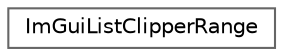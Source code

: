 digraph "Graphical Class Hierarchy"
{
 // LATEX_PDF_SIZE
  bgcolor="transparent";
  edge [fontname=Helvetica,fontsize=10,labelfontname=Helvetica,labelfontsize=10];
  node [fontname=Helvetica,fontsize=10,shape=box,height=0.2,width=0.4];
  rankdir="LR";
  Node0 [id="Node000000",label="ImGuiListClipperRange",height=0.2,width=0.4,color="grey40", fillcolor="white", style="filled",URL="$struct_im_gui_list_clipper_range.html",tooltip=" "];
}
